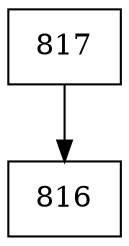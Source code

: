 digraph G {
  node [shape=record];
  node0 [label="{817}"];
  node0 -> node1;
  node1 [label="{816}"];
}
